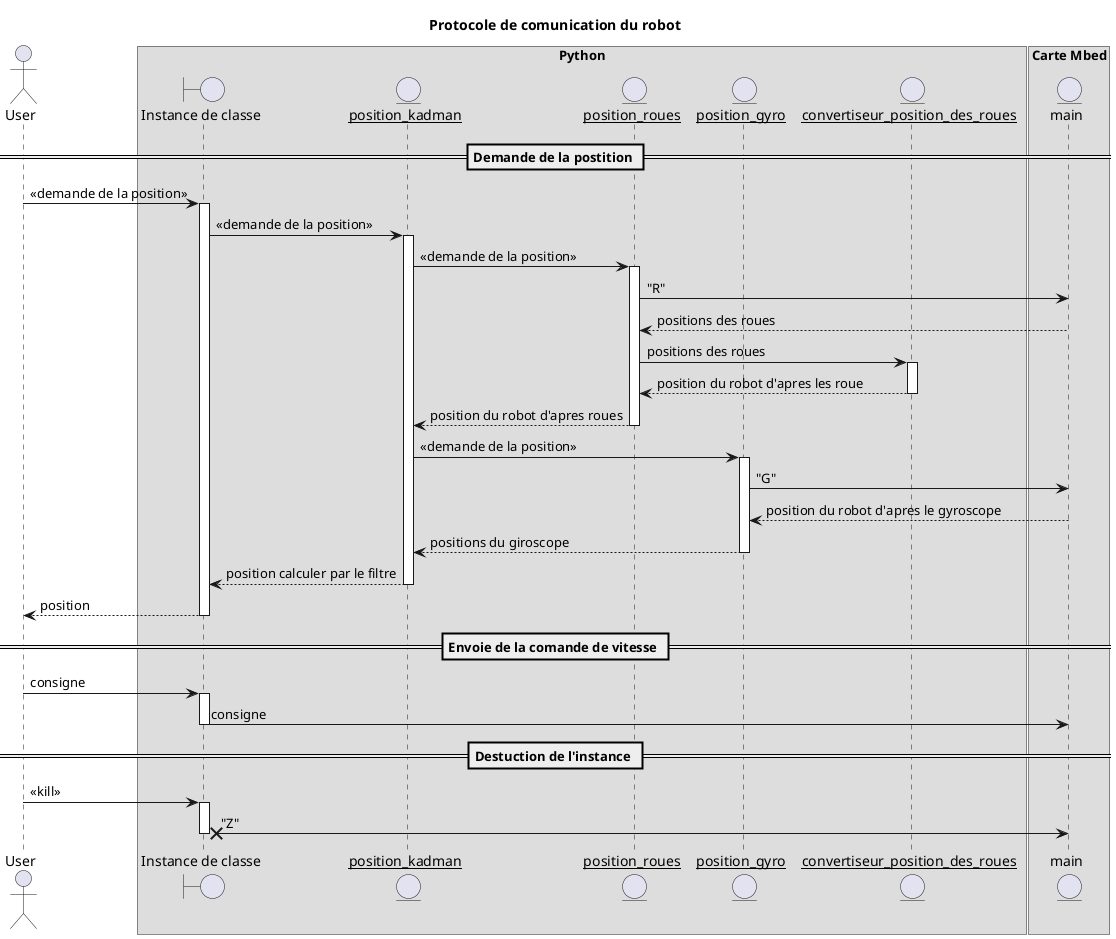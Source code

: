 @startuml

title Protocole de comunication du robot

actor User
box "Python"
boundary "Instance de classe" as instance
entity "__position_kadman__" as pos_kad
entity "__position_roues__" as pos_roue
entity "__position_gyro__" as pos_gyro
entity "__convertiseur_position_des_roues__" as conv_roue
end box
box "Carte Mbed"
entity main
end box




== Demande de la postition ==

    User -> instance ++: <<demande de la position>>
    instance -> pos_kad ++: <<demande de la position>>
    pos_kad -> pos_roue ++: <<demande de la position>>
    pos_roue -> main : "R"
    main --> pos_roue : positions des roues
	pos_roue -> conv_roue ++: positions des roues
	return position du robot d'apres les roue
    return position du robot d'apres roues
    
    pos_kad -> pos_gyro ++: <<demande de la position>>
    pos_gyro -> main : "G"
    main --> pos_gyro : position du robot d'apres le gyroscope
    return positions du giroscope
    
    return position calculer par le filtre
    
    return position

== Envoie de la comande de vitesse ==

User -> instance ++: consigne
instance -> main --: consigne

== Destuction de l'instance ==

User -> instance ++: <<kill>>
instance x-> main --: "Z"

@enduml
